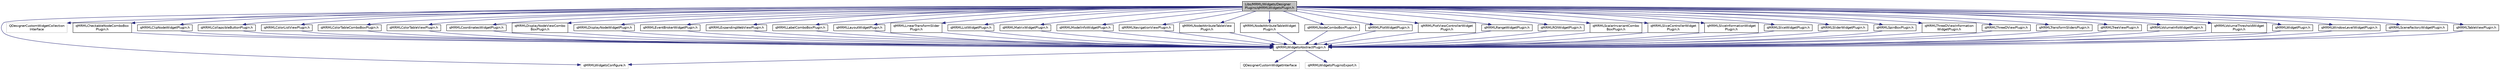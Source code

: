 digraph "Libs/MRML/Widgets/DesignerPlugins/qMRMLWidgetsPlugin.h"
{
  bgcolor="transparent";
  edge [fontname="Helvetica",fontsize="10",labelfontname="Helvetica",labelfontsize="10"];
  node [fontname="Helvetica",fontsize="10",shape=record];
  Node0 [label="Libs/MRML/Widgets/Designer\lPlugins/qMRMLWidgetsPlugin.h",height=0.2,width=0.4,color="black", fillcolor="grey75", style="filled", fontcolor="black"];
  Node0 -> Node1 [color="midnightblue",fontsize="10",style="solid",fontname="Helvetica"];
  Node1 [label="qMRMLWidgetsConfigure.h",height=0.2,width=0.4,color="grey75"];
  Node0 -> Node2 [color="midnightblue",fontsize="10",style="solid",fontname="Helvetica"];
  Node2 [label="QDesignerCustomWidgetCollection\lInterface",height=0.2,width=0.4,color="grey75"];
  Node0 -> Node3 [color="midnightblue",fontsize="10",style="solid",fontname="Helvetica"];
  Node3 [label="qMRMLCheckableNodeComboBox\lPlugin.h",height=0.2,width=0.4,color="black",URL="$qMRMLCheckableNodeComboBoxPlugin_8h.html"];
  Node3 -> Node4 [color="midnightblue",fontsize="10",style="solid",fontname="Helvetica"];
  Node4 [label="qMRMLWidgetsAbstractPlugin.h",height=0.2,width=0.4,color="black",URL="$qMRMLWidgetsAbstractPlugin_8h.html"];
  Node4 -> Node1 [color="midnightblue",fontsize="10",style="solid",fontname="Helvetica"];
  Node4 -> Node5 [color="midnightblue",fontsize="10",style="solid",fontname="Helvetica"];
  Node5 [label="QDesignerCustomWidgetInterface",height=0.2,width=0.4,color="grey75"];
  Node4 -> Node6 [color="midnightblue",fontsize="10",style="solid",fontname="Helvetica"];
  Node6 [label="qMRMLWidgetsPluginsExport.h",height=0.2,width=0.4,color="grey75"];
  Node0 -> Node7 [color="midnightblue",fontsize="10",style="solid",fontname="Helvetica"];
  Node7 [label="qMRMLClipNodeWidgetPlugin.h",height=0.2,width=0.4,color="black",URL="$qMRMLClipNodeWidgetPlugin_8h.html"];
  Node7 -> Node4 [color="midnightblue",fontsize="10",style="solid",fontname="Helvetica"];
  Node0 -> Node8 [color="midnightblue",fontsize="10",style="solid",fontname="Helvetica"];
  Node8 [label="qMRMLCollapsibleButtonPlugin.h",height=0.2,width=0.4,color="black",URL="$qMRMLCollapsibleButtonPlugin_8h.html"];
  Node8 -> Node4 [color="midnightblue",fontsize="10",style="solid",fontname="Helvetica"];
  Node0 -> Node9 [color="midnightblue",fontsize="10",style="solid",fontname="Helvetica"];
  Node9 [label="qMRMLColorListViewPlugin.h",height=0.2,width=0.4,color="black",URL="$qMRMLColorListViewPlugin_8h.html"];
  Node9 -> Node4 [color="midnightblue",fontsize="10",style="solid",fontname="Helvetica"];
  Node0 -> Node10 [color="midnightblue",fontsize="10",style="solid",fontname="Helvetica"];
  Node10 [label="qMRMLColorTableComboBoxPlugin.h",height=0.2,width=0.4,color="black",URL="$qMRMLColorTableComboBoxPlugin_8h.html"];
  Node10 -> Node4 [color="midnightblue",fontsize="10",style="solid",fontname="Helvetica"];
  Node0 -> Node11 [color="midnightblue",fontsize="10",style="solid",fontname="Helvetica"];
  Node11 [label="qMRMLColorTableViewPlugin.h",height=0.2,width=0.4,color="black",URL="$qMRMLColorTableViewPlugin_8h.html"];
  Node11 -> Node4 [color="midnightblue",fontsize="10",style="solid",fontname="Helvetica"];
  Node0 -> Node12 [color="midnightblue",fontsize="10",style="solid",fontname="Helvetica"];
  Node12 [label="qMRMLCoordinatesWidgetPlugin.h",height=0.2,width=0.4,color="black",URL="$qMRMLCoordinatesWidgetPlugin_8h.html"];
  Node12 -> Node4 [color="midnightblue",fontsize="10",style="solid",fontname="Helvetica"];
  Node0 -> Node13 [color="midnightblue",fontsize="10",style="solid",fontname="Helvetica"];
  Node13 [label="qMRMLDisplayNodeViewCombo\lBoxPlugin.h",height=0.2,width=0.4,color="black",URL="$qMRMLDisplayNodeViewComboBoxPlugin_8h.html"];
  Node13 -> Node4 [color="midnightblue",fontsize="10",style="solid",fontname="Helvetica"];
  Node0 -> Node14 [color="midnightblue",fontsize="10",style="solid",fontname="Helvetica"];
  Node14 [label="qMRMLDisplayNodeWidgetPlugin.h",height=0.2,width=0.4,color="black",URL="$qMRMLDisplayNodeWidgetPlugin_8h.html"];
  Node14 -> Node4 [color="midnightblue",fontsize="10",style="solid",fontname="Helvetica"];
  Node0 -> Node15 [color="midnightblue",fontsize="10",style="solid",fontname="Helvetica"];
  Node15 [label="qMRMLEventBrokerWidgetPlugin.h",height=0.2,width=0.4,color="black",URL="$qMRMLEventBrokerWidgetPlugin_8h.html"];
  Node15 -> Node4 [color="midnightblue",fontsize="10",style="solid",fontname="Helvetica"];
  Node0 -> Node16 [color="midnightblue",fontsize="10",style="solid",fontname="Helvetica"];
  Node16 [label="qMRMLExpandingWebViewPlugin.h",height=0.2,width=0.4,color="black",URL="$qMRMLExpandingWebViewPlugin_8h.html"];
  Node16 -> Node4 [color="midnightblue",fontsize="10",style="solid",fontname="Helvetica"];
  Node0 -> Node17 [color="midnightblue",fontsize="10",style="solid",fontname="Helvetica"];
  Node17 [label="qMRMLLabelComboBoxPlugin.h",height=0.2,width=0.4,color="black",URL="$qMRMLLabelComboBoxPlugin_8h.html"];
  Node17 -> Node4 [color="midnightblue",fontsize="10",style="solid",fontname="Helvetica"];
  Node0 -> Node18 [color="midnightblue",fontsize="10",style="solid",fontname="Helvetica"];
  Node18 [label="qMRMLLayoutWidgetPlugin.h",height=0.2,width=0.4,color="black",URL="$qMRMLLayoutWidgetPlugin_8h.html"];
  Node18 -> Node4 [color="midnightblue",fontsize="10",style="solid",fontname="Helvetica"];
  Node0 -> Node19 [color="midnightblue",fontsize="10",style="solid",fontname="Helvetica"];
  Node19 [label="qMRMLLinearTransformSlider\lPlugin.h",height=0.2,width=0.4,color="black",URL="$qMRMLLinearTransformSliderPlugin_8h.html"];
  Node19 -> Node4 [color="midnightblue",fontsize="10",style="solid",fontname="Helvetica"];
  Node0 -> Node20 [color="midnightblue",fontsize="10",style="solid",fontname="Helvetica"];
  Node20 [label="qMRMLListWidgetPlugin.h",height=0.2,width=0.4,color="black",URL="$qMRMLListWidgetPlugin_8h.html"];
  Node20 -> Node4 [color="midnightblue",fontsize="10",style="solid",fontname="Helvetica"];
  Node0 -> Node21 [color="midnightblue",fontsize="10",style="solid",fontname="Helvetica"];
  Node21 [label="qMRMLMatrixWidgetPlugin.h",height=0.2,width=0.4,color="black",URL="$qMRMLMatrixWidgetPlugin_8h.html"];
  Node21 -> Node4 [color="midnightblue",fontsize="10",style="solid",fontname="Helvetica"];
  Node0 -> Node22 [color="midnightblue",fontsize="10",style="solid",fontname="Helvetica"];
  Node22 [label="qMRMLModelInfoWidgetPlugin.h",height=0.2,width=0.4,color="black",URL="$qMRMLModelInfoWidgetPlugin_8h.html"];
  Node22 -> Node4 [color="midnightblue",fontsize="10",style="solid",fontname="Helvetica"];
  Node0 -> Node23 [color="midnightblue",fontsize="10",style="solid",fontname="Helvetica"];
  Node23 [label="qMRMLNavigationViewPlugin.h",height=0.2,width=0.4,color="black",URL="$qMRMLNavigationViewPlugin_8h.html"];
  Node23 -> Node4 [color="midnightblue",fontsize="10",style="solid",fontname="Helvetica"];
  Node0 -> Node24 [color="midnightblue",fontsize="10",style="solid",fontname="Helvetica"];
  Node24 [label="qMRMLNodeAttributeTableView\lPlugin.h",height=0.2,width=0.4,color="black",URL="$qMRMLNodeAttributeTableViewPlugin_8h.html"];
  Node24 -> Node4 [color="midnightblue",fontsize="10",style="solid",fontname="Helvetica"];
  Node0 -> Node25 [color="midnightblue",fontsize="10",style="solid",fontname="Helvetica"];
  Node25 [label="qMRMLNodeAttributeTableWidget\lPlugin.h",height=0.2,width=0.4,color="black",URL="$qMRMLNodeAttributeTableWidgetPlugin_8h.html"];
  Node25 -> Node4 [color="midnightblue",fontsize="10",style="solid",fontname="Helvetica"];
  Node0 -> Node26 [color="midnightblue",fontsize="10",style="solid",fontname="Helvetica"];
  Node26 [label="qMRMLNodeComboBoxPlugin.h",height=0.2,width=0.4,color="black",URL="$qMRMLNodeComboBoxPlugin_8h.html"];
  Node26 -> Node4 [color="midnightblue",fontsize="10",style="solid",fontname="Helvetica"];
  Node0 -> Node27 [color="midnightblue",fontsize="10",style="solid",fontname="Helvetica"];
  Node27 [label="qMRMLPlotWidgetPlugin.h",height=0.2,width=0.4,color="black",URL="$qMRMLPlotWidgetPlugin_8h.html"];
  Node27 -> Node4 [color="midnightblue",fontsize="10",style="solid",fontname="Helvetica"];
  Node0 -> Node28 [color="midnightblue",fontsize="10",style="solid",fontname="Helvetica"];
  Node28 [label="qMRMLPlotViewControllerWidget\lPlugin.h",height=0.2,width=0.4,color="black",URL="$qMRMLPlotViewControllerWidgetPlugin_8h.html"];
  Node28 -> Node4 [color="midnightblue",fontsize="10",style="solid",fontname="Helvetica"];
  Node0 -> Node29 [color="midnightblue",fontsize="10",style="solid",fontname="Helvetica"];
  Node29 [label="qMRMLRangeWidgetPlugin.h",height=0.2,width=0.4,color="black",URL="$qMRMLRangeWidgetPlugin_8h.html"];
  Node29 -> Node4 [color="midnightblue",fontsize="10",style="solid",fontname="Helvetica"];
  Node0 -> Node30 [color="midnightblue",fontsize="10",style="solid",fontname="Helvetica"];
  Node30 [label="qMRMLROIWidgetPlugin.h",height=0.2,width=0.4,color="black",URL="$qMRMLROIWidgetPlugin_8h.html"];
  Node30 -> Node4 [color="midnightblue",fontsize="10",style="solid",fontname="Helvetica"];
  Node0 -> Node31 [color="midnightblue",fontsize="10",style="solid",fontname="Helvetica"];
  Node31 [label="qMRMLScalarInvariantCombo\lBoxPlugin.h",height=0.2,width=0.4,color="black",URL="$qMRMLScalarInvariantComboBoxPlugin_8h.html"];
  Node31 -> Node4 [color="midnightblue",fontsize="10",style="solid",fontname="Helvetica"];
  Node0 -> Node32 [color="midnightblue",fontsize="10",style="solid",fontname="Helvetica"];
  Node32 [label="qMRMLSliceControllerWidget\lPlugin.h",height=0.2,width=0.4,color="black",URL="$qMRMLSliceControllerWidgetPlugin_8h.html"];
  Node32 -> Node4 [color="midnightblue",fontsize="10",style="solid",fontname="Helvetica"];
  Node0 -> Node33 [color="midnightblue",fontsize="10",style="solid",fontname="Helvetica"];
  Node33 [label="qMRMLSliceInformationWidget\lPlugin.h",height=0.2,width=0.4,color="black",URL="$qMRMLSliceInformationWidgetPlugin_8h.html"];
  Node33 -> Node4 [color="midnightblue",fontsize="10",style="solid",fontname="Helvetica"];
  Node0 -> Node34 [color="midnightblue",fontsize="10",style="solid",fontname="Helvetica"];
  Node34 [label="qMRMLSliceWidgetPlugin.h",height=0.2,width=0.4,color="black",URL="$qMRMLSliceWidgetPlugin_8h.html"];
  Node34 -> Node4 [color="midnightblue",fontsize="10",style="solid",fontname="Helvetica"];
  Node0 -> Node35 [color="midnightblue",fontsize="10",style="solid",fontname="Helvetica"];
  Node35 [label="qMRMLSliderWidgetPlugin.h",height=0.2,width=0.4,color="black",URL="$qMRMLSliderWidgetPlugin_8h.html"];
  Node35 -> Node4 [color="midnightblue",fontsize="10",style="solid",fontname="Helvetica"];
  Node0 -> Node36 [color="midnightblue",fontsize="10",style="solid",fontname="Helvetica"];
  Node36 [label="qMRMLSpinBoxPlugin.h",height=0.2,width=0.4,color="black",URL="$qMRMLSpinBoxPlugin_8h.html"];
  Node36 -> Node4 [color="midnightblue",fontsize="10",style="solid",fontname="Helvetica"];
  Node0 -> Node37 [color="midnightblue",fontsize="10",style="solid",fontname="Helvetica"];
  Node37 [label="qMRMLThreeDViewInformation\lWidgetPlugin.h",height=0.2,width=0.4,color="black",URL="$qMRMLThreeDViewInformationWidgetPlugin_8h.html"];
  Node37 -> Node4 [color="midnightblue",fontsize="10",style="solid",fontname="Helvetica"];
  Node0 -> Node38 [color="midnightblue",fontsize="10",style="solid",fontname="Helvetica"];
  Node38 [label="qMRMLThreeDViewPlugin.h",height=0.2,width=0.4,color="black",URL="$qMRMLThreeDViewPlugin_8h.html"];
  Node38 -> Node4 [color="midnightblue",fontsize="10",style="solid",fontname="Helvetica"];
  Node0 -> Node39 [color="midnightblue",fontsize="10",style="solid",fontname="Helvetica"];
  Node39 [label="qMRMLTransformSlidersPlugin.h",height=0.2,width=0.4,color="black",URL="$qMRMLTransformSlidersPlugin_8h.html"];
  Node39 -> Node4 [color="midnightblue",fontsize="10",style="solid",fontname="Helvetica"];
  Node0 -> Node40 [color="midnightblue",fontsize="10",style="solid",fontname="Helvetica"];
  Node40 [label="qMRMLTreeViewPlugin.h",height=0.2,width=0.4,color="black",URL="$qMRMLTreeViewPlugin_8h.html"];
  Node40 -> Node4 [color="midnightblue",fontsize="10",style="solid",fontname="Helvetica"];
  Node0 -> Node41 [color="midnightblue",fontsize="10",style="solid",fontname="Helvetica"];
  Node41 [label="qMRMLVolumeInfoWidgetPlugin.h",height=0.2,width=0.4,color="black",URL="$qMRMLVolumeInfoWidgetPlugin_8h.html"];
  Node41 -> Node4 [color="midnightblue",fontsize="10",style="solid",fontname="Helvetica"];
  Node0 -> Node42 [color="midnightblue",fontsize="10",style="solid",fontname="Helvetica"];
  Node42 [label="qMRMLVolumeThresholdWidget\lPlugin.h",height=0.2,width=0.4,color="black",URL="$qMRMLVolumeThresholdWidgetPlugin_8h.html"];
  Node42 -> Node4 [color="midnightblue",fontsize="10",style="solid",fontname="Helvetica"];
  Node0 -> Node43 [color="midnightblue",fontsize="10",style="solid",fontname="Helvetica"];
  Node43 [label="qMRMLWidgetPlugin.h",height=0.2,width=0.4,color="black",URL="$qMRMLWidgetPlugin_8h.html"];
  Node43 -> Node4 [color="midnightblue",fontsize="10",style="solid",fontname="Helvetica"];
  Node0 -> Node44 [color="midnightblue",fontsize="10",style="solid",fontname="Helvetica"];
  Node44 [label="qMRMLWindowLevelWidgetPlugin.h",height=0.2,width=0.4,color="black",URL="$qMRMLWindowLevelWidgetPlugin_8h.html"];
  Node44 -> Node4 [color="midnightblue",fontsize="10",style="solid",fontname="Helvetica"];
  Node0 -> Node45 [color="midnightblue",fontsize="10",style="solid",fontname="Helvetica"];
  Node45 [label="qMRMLSceneFactoryWidgetPlugin.h",height=0.2,width=0.4,color="black",URL="$qMRMLSceneFactoryWidgetPlugin_8h.html"];
  Node45 -> Node4 [color="midnightblue",fontsize="10",style="solid",fontname="Helvetica"];
  Node0 -> Node46 [color="midnightblue",fontsize="10",style="solid",fontname="Helvetica"];
  Node46 [label="qMRMLTableViewPlugin.h",height=0.2,width=0.4,color="black",URL="$qMRMLTableViewPlugin_8h.html"];
  Node46 -> Node4 [color="midnightblue",fontsize="10",style="solid",fontname="Helvetica"];
}
